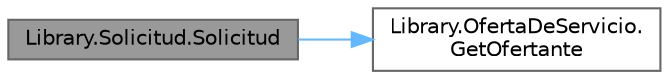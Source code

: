 digraph "Library.Solicitud.Solicitud"
{
 // INTERACTIVE_SVG=YES
 // LATEX_PDF_SIZE
  bgcolor="transparent";
  edge [fontname=Helvetica,fontsize=10,labelfontname=Helvetica,labelfontsize=10];
  node [fontname=Helvetica,fontsize=10,shape=box,height=0.2,width=0.4];
  rankdir="LR";
  Node1 [label="Library.Solicitud.Solicitud",height=0.2,width=0.4,color="gray40", fillcolor="grey60", style="filled", fontcolor="black",tooltip="Constructor de la clase Solicitud."];
  Node1 -> Node2 [color="steelblue1",style="solid"];
  Node2 [label="Library.OfertaDeServicio.\lGetOfertante",height=0.2,width=0.4,color="grey40", fillcolor="white", style="filled",URL="$classLibrary_1_1OfertaDeServicio.html#a317a1a53e5d0446eab1627651120cb02",tooltip="Método para obtener NickName de Ofertante."];
}
